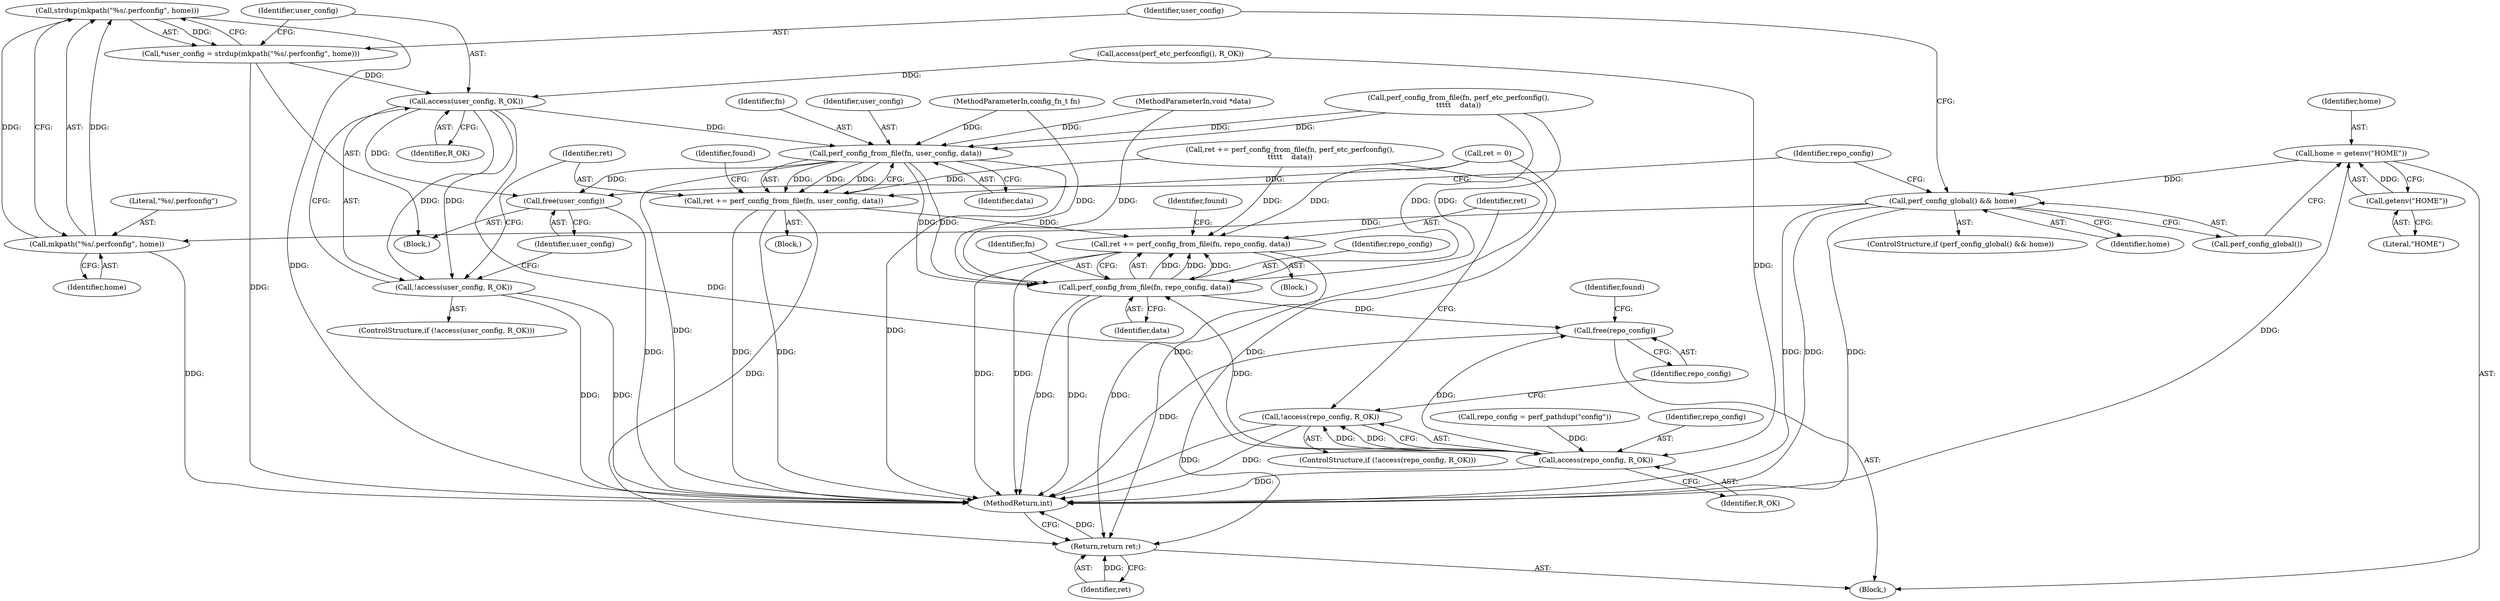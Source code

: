 digraph "1_linux_aba8d056078e47350d85b06a9cabd5afcc4b72ea@API" {
"1000157" [label="(Call,strdup(mkpath(\"%s/.perfconfig\", home)))"];
"1000158" [label="(Call,mkpath(\"%s/.perfconfig\", home))"];
"1000150" [label="(Call,perf_config_global() && home)"];
"1000145" [label="(Call,home = getenv(\"HOME\"))"];
"1000147" [label="(Call,getenv(\"HOME\"))"];
"1000155" [label="(Call,*user_config = strdup(mkpath(\"%s/.perfconfig\", home)))"];
"1000163" [label="(Call,access(user_config, R_OK))"];
"1000162" [label="(Call,!access(user_config, R_OK))"];
"1000169" [label="(Call,perf_config_from_file(fn, user_config, data))"];
"1000167" [label="(Call,ret += perf_config_from_file(fn, user_config, data))"];
"1000188" [label="(Call,ret += perf_config_from_file(fn, repo_config, data))"];
"1000206" [label="(Return,return ret;)"];
"1000176" [label="(Call,free(user_config))"];
"1000190" [label="(Call,perf_config_from_file(fn, repo_config, data))"];
"1000197" [label="(Call,free(repo_config))"];
"1000184" [label="(Call,access(repo_config, R_OK))"];
"1000183" [label="(Call,!access(repo_config, R_OK))"];
"1000165" [label="(Identifier,R_OK)"];
"1000106" [label="(Call,ret = 0)"];
"1000191" [label="(Identifier,fn)"];
"1000177" [label="(Identifier,user_config)"];
"1000197" [label="(Call,free(repo_config))"];
"1000146" [label="(Identifier,home)"];
"1000164" [label="(Identifier,user_config)"];
"1000176" [label="(Call,free(user_config))"];
"1000183" [label="(Call,!access(repo_config, R_OK))"];
"1000169" [label="(Call,perf_config_from_file(fn, user_config, data))"];
"1000174" [label="(Identifier,found)"];
"1000195" [label="(Identifier,found)"];
"1000179" [label="(Identifier,repo_config)"];
"1000170" [label="(Identifier,fn)"];
"1000145" [label="(Call,home = getenv(\"HOME\"))"];
"1000152" [label="(Identifier,home)"];
"1000148" [label="(Literal,\"HOME\")"];
"1000166" [label="(Block,)"];
"1000192" [label="(Identifier,repo_config)"];
"1000206" [label="(Return,return ret;)"];
"1000160" [label="(Identifier,home)"];
"1000187" [label="(Block,)"];
"1000147" [label="(Call,getenv(\"HOME\"))"];
"1000207" [label="(Identifier,ret)"];
"1000158" [label="(Call,mkpath(\"%s/.perfconfig\", home))"];
"1000198" [label="(Identifier,repo_config)"];
"1000208" [label="(MethodReturn,int)"];
"1000103" [label="(MethodParameterIn,void *data)"];
"1000151" [label="(Call,perf_config_global())"];
"1000186" [label="(Identifier,R_OK)"];
"1000193" [label="(Identifier,data)"];
"1000150" [label="(Call,perf_config_global() && home)"];
"1000171" [label="(Identifier,user_config)"];
"1000136" [label="(Call,ret += perf_config_from_file(fn, perf_etc_perfconfig(),\n\t\t\t\t\t    data))"];
"1000178" [label="(Call,repo_config = perf_pathdup(\"config\"))"];
"1000190" [label="(Call,perf_config_from_file(fn, repo_config, data))"];
"1000138" [label="(Call,perf_config_from_file(fn, perf_etc_perfconfig(),\n\t\t\t\t\t    data))"];
"1000167" [label="(Call,ret += perf_config_from_file(fn, user_config, data))"];
"1000162" [label="(Call,!access(user_config, R_OK))"];
"1000153" [label="(Block,)"];
"1000149" [label="(ControlStructure,if (perf_config_global() && home))"];
"1000185" [label="(Identifier,repo_config)"];
"1000188" [label="(Call,ret += perf_config_from_file(fn, repo_config, data))"];
"1000155" [label="(Call,*user_config = strdup(mkpath(\"%s/.perfconfig\", home)))"];
"1000102" [label="(MethodParameterIn,config_fn_t fn)"];
"1000104" [label="(Block,)"];
"1000157" [label="(Call,strdup(mkpath(\"%s/.perfconfig\", home)))"];
"1000161" [label="(ControlStructure,if (!access(user_config, R_OK)))"];
"1000156" [label="(Identifier,user_config)"];
"1000201" [label="(Identifier,found)"];
"1000132" [label="(Call,access(perf_etc_perfconfig(), R_OK))"];
"1000184" [label="(Call,access(repo_config, R_OK))"];
"1000189" [label="(Identifier,ret)"];
"1000159" [label="(Literal,\"%s/.perfconfig\")"];
"1000168" [label="(Identifier,ret)"];
"1000182" [label="(ControlStructure,if (!access(repo_config, R_OK)))"];
"1000172" [label="(Identifier,data)"];
"1000163" [label="(Call,access(user_config, R_OK))"];
"1000157" -> "1000155"  [label="AST: "];
"1000157" -> "1000158"  [label="CFG: "];
"1000158" -> "1000157"  [label="AST: "];
"1000155" -> "1000157"  [label="CFG: "];
"1000157" -> "1000208"  [label="DDG: "];
"1000157" -> "1000155"  [label="DDG: "];
"1000158" -> "1000157"  [label="DDG: "];
"1000158" -> "1000157"  [label="DDG: "];
"1000158" -> "1000160"  [label="CFG: "];
"1000159" -> "1000158"  [label="AST: "];
"1000160" -> "1000158"  [label="AST: "];
"1000158" -> "1000208"  [label="DDG: "];
"1000150" -> "1000158"  [label="DDG: "];
"1000150" -> "1000149"  [label="AST: "];
"1000150" -> "1000151"  [label="CFG: "];
"1000150" -> "1000152"  [label="CFG: "];
"1000151" -> "1000150"  [label="AST: "];
"1000152" -> "1000150"  [label="AST: "];
"1000156" -> "1000150"  [label="CFG: "];
"1000179" -> "1000150"  [label="CFG: "];
"1000150" -> "1000208"  [label="DDG: "];
"1000150" -> "1000208"  [label="DDG: "];
"1000150" -> "1000208"  [label="DDG: "];
"1000145" -> "1000150"  [label="DDG: "];
"1000145" -> "1000104"  [label="AST: "];
"1000145" -> "1000147"  [label="CFG: "];
"1000146" -> "1000145"  [label="AST: "];
"1000147" -> "1000145"  [label="AST: "];
"1000151" -> "1000145"  [label="CFG: "];
"1000145" -> "1000208"  [label="DDG: "];
"1000147" -> "1000145"  [label="DDG: "];
"1000147" -> "1000148"  [label="CFG: "];
"1000148" -> "1000147"  [label="AST: "];
"1000155" -> "1000153"  [label="AST: "];
"1000156" -> "1000155"  [label="AST: "];
"1000164" -> "1000155"  [label="CFG: "];
"1000155" -> "1000208"  [label="DDG: "];
"1000155" -> "1000163"  [label="DDG: "];
"1000163" -> "1000162"  [label="AST: "];
"1000163" -> "1000165"  [label="CFG: "];
"1000164" -> "1000163"  [label="AST: "];
"1000165" -> "1000163"  [label="AST: "];
"1000162" -> "1000163"  [label="CFG: "];
"1000163" -> "1000162"  [label="DDG: "];
"1000163" -> "1000162"  [label="DDG: "];
"1000132" -> "1000163"  [label="DDG: "];
"1000163" -> "1000169"  [label="DDG: "];
"1000163" -> "1000176"  [label="DDG: "];
"1000163" -> "1000184"  [label="DDG: "];
"1000162" -> "1000161"  [label="AST: "];
"1000168" -> "1000162"  [label="CFG: "];
"1000177" -> "1000162"  [label="CFG: "];
"1000162" -> "1000208"  [label="DDG: "];
"1000162" -> "1000208"  [label="DDG: "];
"1000169" -> "1000167"  [label="AST: "];
"1000169" -> "1000172"  [label="CFG: "];
"1000170" -> "1000169"  [label="AST: "];
"1000171" -> "1000169"  [label="AST: "];
"1000172" -> "1000169"  [label="AST: "];
"1000167" -> "1000169"  [label="CFG: "];
"1000169" -> "1000208"  [label="DDG: "];
"1000169" -> "1000208"  [label="DDG: "];
"1000169" -> "1000167"  [label="DDG: "];
"1000169" -> "1000167"  [label="DDG: "];
"1000169" -> "1000167"  [label="DDG: "];
"1000138" -> "1000169"  [label="DDG: "];
"1000138" -> "1000169"  [label="DDG: "];
"1000102" -> "1000169"  [label="DDG: "];
"1000103" -> "1000169"  [label="DDG: "];
"1000169" -> "1000176"  [label="DDG: "];
"1000169" -> "1000190"  [label="DDG: "];
"1000169" -> "1000190"  [label="DDG: "];
"1000167" -> "1000166"  [label="AST: "];
"1000168" -> "1000167"  [label="AST: "];
"1000174" -> "1000167"  [label="CFG: "];
"1000167" -> "1000208"  [label="DDG: "];
"1000167" -> "1000208"  [label="DDG: "];
"1000106" -> "1000167"  [label="DDG: "];
"1000136" -> "1000167"  [label="DDG: "];
"1000167" -> "1000188"  [label="DDG: "];
"1000167" -> "1000206"  [label="DDG: "];
"1000188" -> "1000187"  [label="AST: "];
"1000188" -> "1000190"  [label="CFG: "];
"1000189" -> "1000188"  [label="AST: "];
"1000190" -> "1000188"  [label="AST: "];
"1000195" -> "1000188"  [label="CFG: "];
"1000188" -> "1000208"  [label="DDG: "];
"1000188" -> "1000208"  [label="DDG: "];
"1000190" -> "1000188"  [label="DDG: "];
"1000190" -> "1000188"  [label="DDG: "];
"1000190" -> "1000188"  [label="DDG: "];
"1000106" -> "1000188"  [label="DDG: "];
"1000136" -> "1000188"  [label="DDG: "];
"1000188" -> "1000206"  [label="DDG: "];
"1000206" -> "1000104"  [label="AST: "];
"1000206" -> "1000207"  [label="CFG: "];
"1000207" -> "1000206"  [label="AST: "];
"1000208" -> "1000206"  [label="CFG: "];
"1000206" -> "1000208"  [label="DDG: "];
"1000207" -> "1000206"  [label="DDG: "];
"1000106" -> "1000206"  [label="DDG: "];
"1000136" -> "1000206"  [label="DDG: "];
"1000176" -> "1000153"  [label="AST: "];
"1000176" -> "1000177"  [label="CFG: "];
"1000177" -> "1000176"  [label="AST: "];
"1000179" -> "1000176"  [label="CFG: "];
"1000176" -> "1000208"  [label="DDG: "];
"1000190" -> "1000193"  [label="CFG: "];
"1000191" -> "1000190"  [label="AST: "];
"1000192" -> "1000190"  [label="AST: "];
"1000193" -> "1000190"  [label="AST: "];
"1000190" -> "1000208"  [label="DDG: "];
"1000190" -> "1000208"  [label="DDG: "];
"1000138" -> "1000190"  [label="DDG: "];
"1000138" -> "1000190"  [label="DDG: "];
"1000102" -> "1000190"  [label="DDG: "];
"1000184" -> "1000190"  [label="DDG: "];
"1000103" -> "1000190"  [label="DDG: "];
"1000190" -> "1000197"  [label="DDG: "];
"1000197" -> "1000104"  [label="AST: "];
"1000197" -> "1000198"  [label="CFG: "];
"1000198" -> "1000197"  [label="AST: "];
"1000201" -> "1000197"  [label="CFG: "];
"1000197" -> "1000208"  [label="DDG: "];
"1000184" -> "1000197"  [label="DDG: "];
"1000184" -> "1000183"  [label="AST: "];
"1000184" -> "1000186"  [label="CFG: "];
"1000185" -> "1000184"  [label="AST: "];
"1000186" -> "1000184"  [label="AST: "];
"1000183" -> "1000184"  [label="CFG: "];
"1000184" -> "1000208"  [label="DDG: "];
"1000184" -> "1000183"  [label="DDG: "];
"1000184" -> "1000183"  [label="DDG: "];
"1000178" -> "1000184"  [label="DDG: "];
"1000132" -> "1000184"  [label="DDG: "];
"1000183" -> "1000182"  [label="AST: "];
"1000189" -> "1000183"  [label="CFG: "];
"1000198" -> "1000183"  [label="CFG: "];
"1000183" -> "1000208"  [label="DDG: "];
"1000183" -> "1000208"  [label="DDG: "];
}
